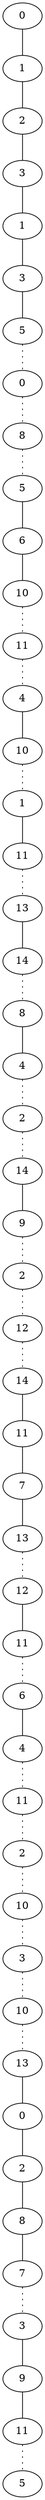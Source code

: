graph {
a0 -- a1;
a1 -- a2;
a2 -- a3;
a3 -- a4;
a4 -- a5;
a5 -- a6;
a6 -- a7 [style=dotted];
a7 -- a8 [style=dotted];
a8 -- a9 [style=dotted];
a9 -- a10;
a10 -- a11;
a11 -- a12 [style=dotted];
a12 -- a13 [style=dotted];
a13 -- a14;
a14 -- a15 [style=dotted];
a15 -- a16;
a16 -- a17 [style=dotted];
a17 -- a18;
a18 -- a19 [style=dotted];
a19 -- a20;
a20 -- a21 [style=dotted];
a21 -- a22 [style=dotted];
a22 -- a23;
a23 -- a24 [style=dotted];
a24 -- a25 [style=dotted];
a25 -- a26 [style=dotted];
a26 -- a27;
a27 -- a28;
a28 -- a29;
a29 -- a30 [style=dotted];
a30 -- a31;
a31 -- a32 [style=dotted];
a32 -- a33;
a33 -- a34 [style=dotted];
a34 -- a35 [style=dotted];
a35 -- a36 [style=dotted];
a36 -- a37 [style=dotted];
a37 -- a38 [style=dotted];
a38 -- a39 [style=dotted];
a39 -- a40;
a40 -- a41;
a41 -- a42;
a42 -- a43;
a43 -- a44 [style=dotted];
a44 -- a45;
a45 -- a46;
a46 -- a47 [style=dotted];
a0[label=0];
a1[label=1];
a2[label=2];
a3[label=3];
a4[label=1];
a5[label=3];
a6[label=5];
a7[label=0];
a8[label=8];
a9[label=5];
a10[label=6];
a11[label=10];
a12[label=11];
a13[label=4];
a14[label=10];
a15[label=1];
a16[label=11];
a17[label=13];
a18[label=14];
a19[label=8];
a20[label=4];
a21[label=2];
a22[label=14];
a23[label=9];
a24[label=2];
a25[label=12];
a26[label=14];
a27[label=11];
a28[label=7];
a29[label=13];
a30[label=12];
a31[label=11];
a32[label=6];
a33[label=4];
a34[label=11];
a35[label=2];
a36[label=10];
a37[label=3];
a38[label=10];
a39[label=13];
a40[label=0];
a41[label=2];
a42[label=8];
a43[label=7];
a44[label=3];
a45[label=9];
a46[label=11];
a47[label=5];
}
